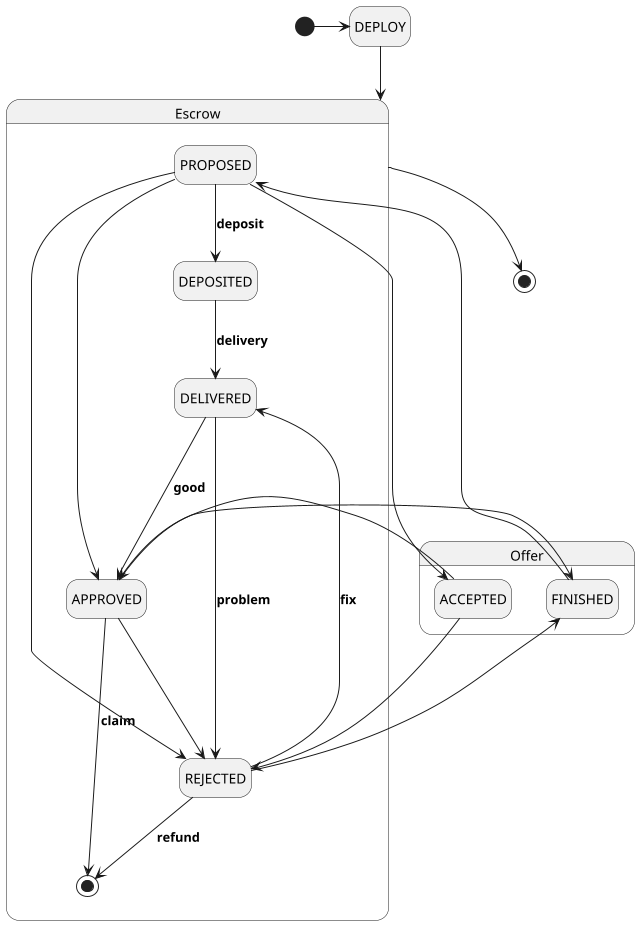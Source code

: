 @startuml
'https://plantuml.com/state-diagram

scale 640 width
skinparam shadowing false
hide empty description

[*] -> DEPLOY
DEPLOY --> Escrow
state Escrow {
  PROPOSED --> DEPOSITED: **deposit**
  DEPOSITED --> DELIVERED: **delivery**
  DELIVERED ---> APPROVED: **good**
  DELIVERED ---> REJECTED: **problem**
  REJECTED --> DELIVERED: **fix**
  REJECTED --> [*]: **refund**
  APPROVED --> [*]: **claim**
}
Escrow --> [*]


state Offer {
  FINISHED ---> PROPOSED

  PROPOSED ---> REJECTED
  PROPOSED ---> ACCEPTED
  PROPOSED ---> APPROVED

  ACCEPTED ---> APPROVED
  ACCEPTED ---> REJECTED

  APPROVED ---> REJECTED
  REJECTED ---> FINISHED
  APPROVED ---> FINISHED
}

@enduml
